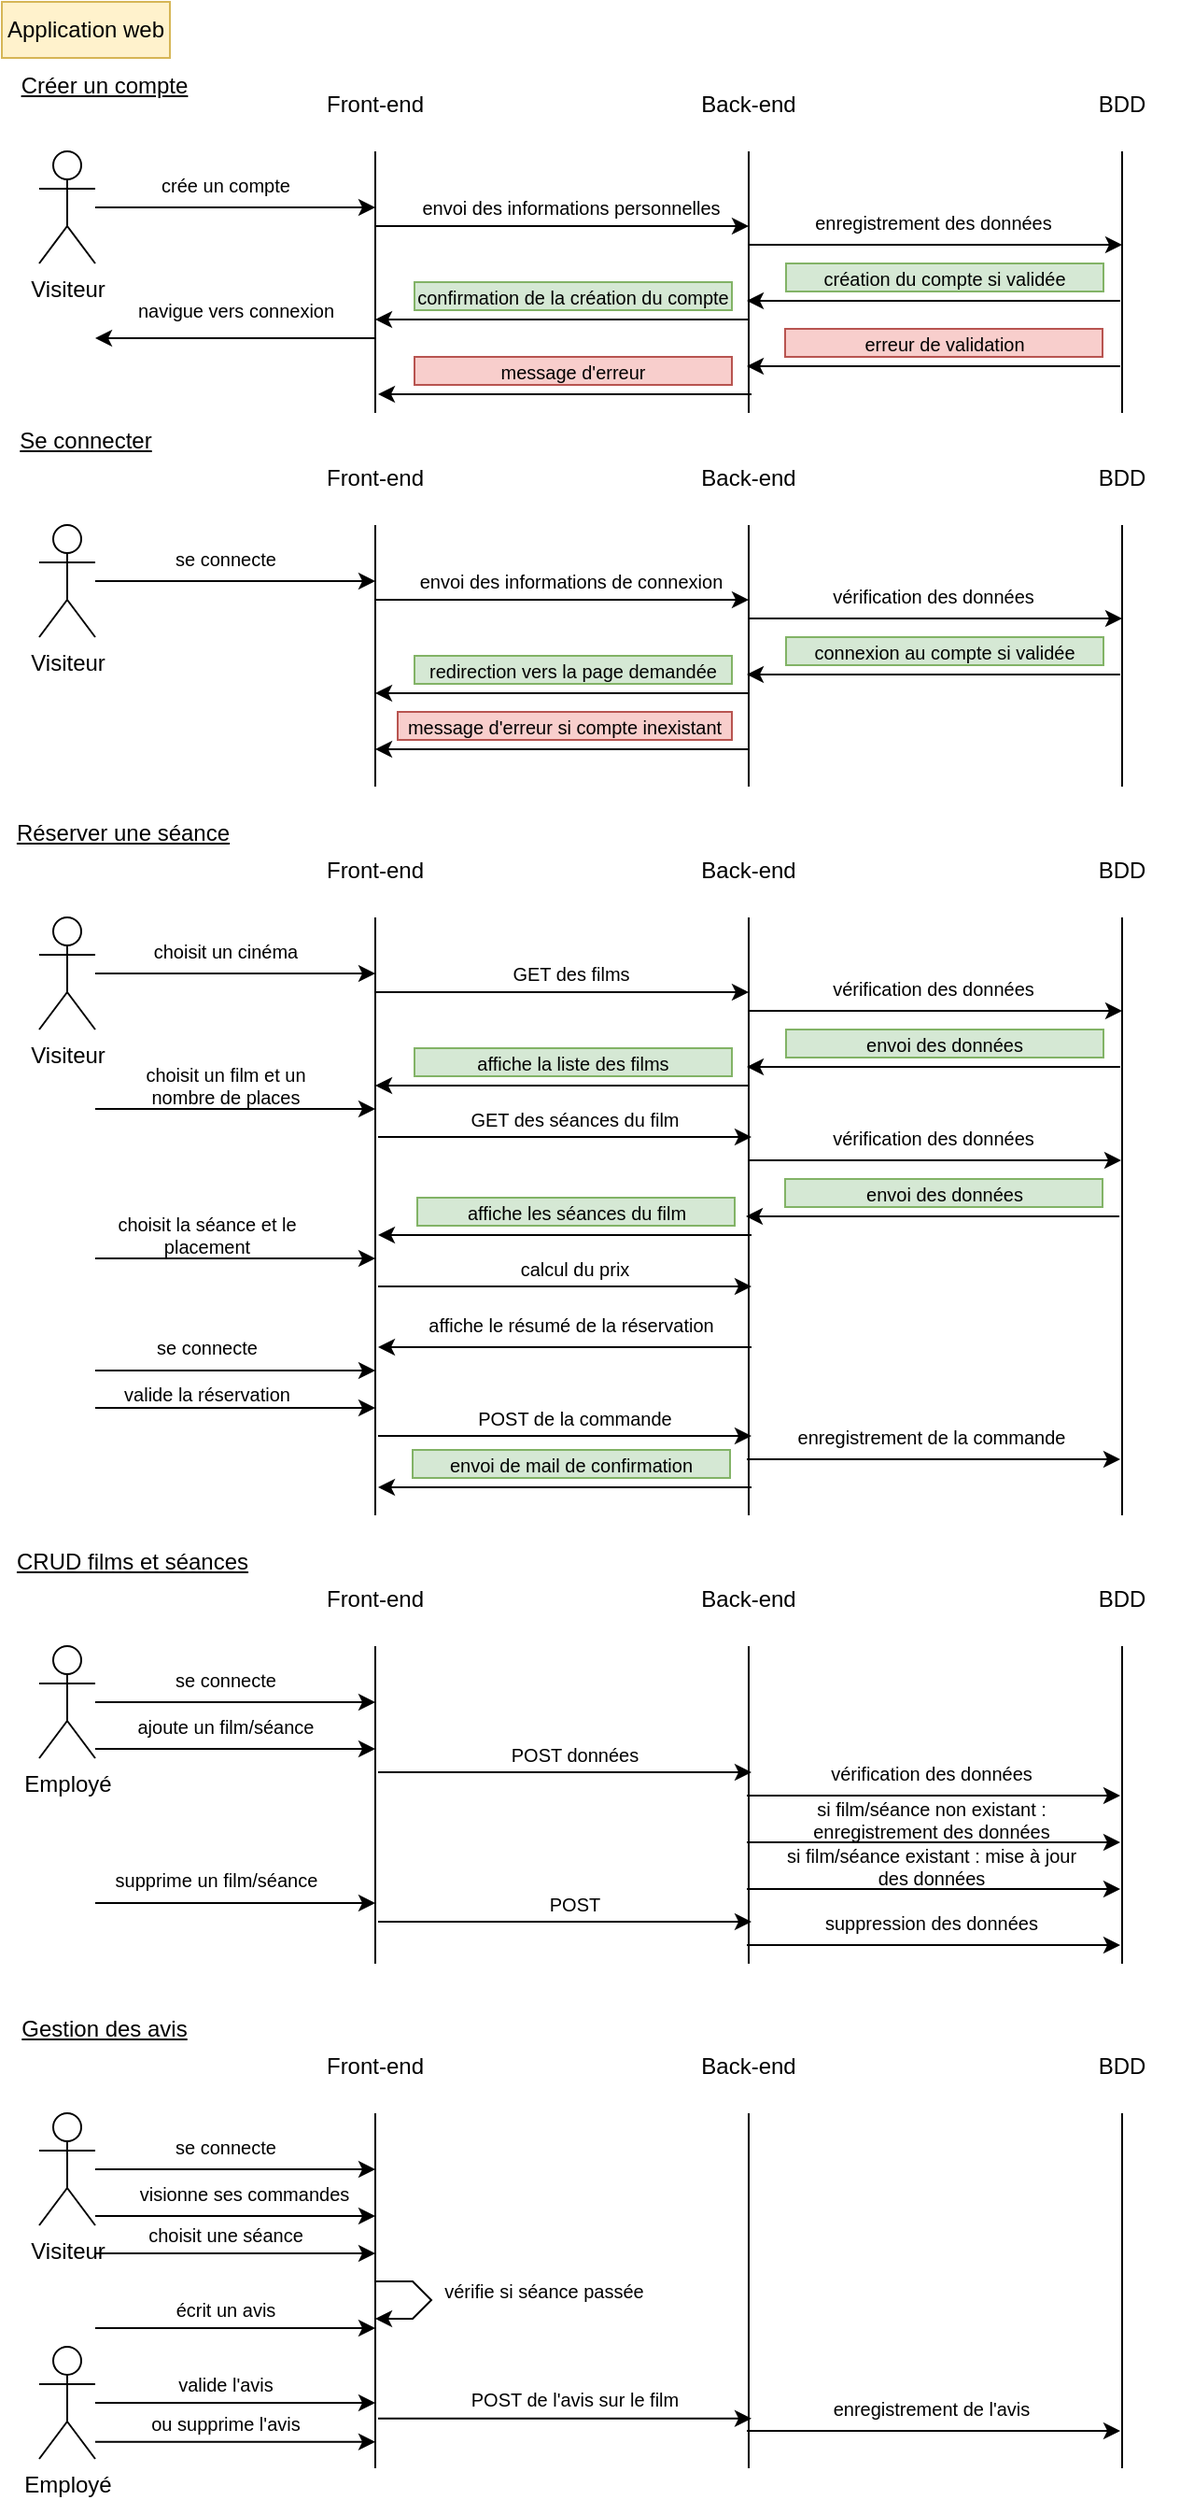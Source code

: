 <mxfile version="26.2.12">
  <diagram name="Page-1" id="bkhj7TyTQltoUjwlAiIB">
    <mxGraphModel dx="948" dy="623" grid="1" gridSize="10" guides="1" tooltips="1" connect="1" arrows="1" fold="1" page="1" pageScale="1" pageWidth="827" pageHeight="1169" math="0" shadow="0">
      <root>
        <mxCell id="0" />
        <mxCell id="1" parent="0" />
        <mxCell id="wifZ-9k00RwjJwxD-yln-15" style="edgeStyle=orthogonalEdgeStyle;rounded=0;orthogonalLoop=1;jettySize=auto;html=1;" parent="1" source="wifZ-9k00RwjJwxD-yln-1" edge="1">
          <mxGeometry relative="1" as="geometry">
            <mxPoint x="200" y="110" as="targetPoint" />
          </mxGeometry>
        </mxCell>
        <mxCell id="wifZ-9k00RwjJwxD-yln-1" value="Visiteur" style="shape=umlActor;verticalLabelPosition=bottom;verticalAlign=top;html=1;outlineConnect=0;" parent="1" vertex="1">
          <mxGeometry x="20" y="80" width="30" height="60" as="geometry" />
        </mxCell>
        <mxCell id="wifZ-9k00RwjJwxD-yln-2" value="Application web" style="text;html=1;align=center;verticalAlign=middle;whiteSpace=wrap;rounded=0;glass=0;shadow=0;fillColor=#fff2cc;strokeColor=#d6b656;" parent="1" vertex="1">
          <mxGeometry width="90" height="30" as="geometry" />
        </mxCell>
        <mxCell id="wifZ-9k00RwjJwxD-yln-5" value="Créer un compte" style="text;html=1;align=center;verticalAlign=middle;whiteSpace=wrap;rounded=0;fontStyle=4" parent="1" vertex="1">
          <mxGeometry y="30" width="110" height="30" as="geometry" />
        </mxCell>
        <mxCell id="wifZ-9k00RwjJwxD-yln-8" value="" style="endArrow=none;html=1;rounded=0;" parent="1" edge="1">
          <mxGeometry width="50" height="50" relative="1" as="geometry">
            <mxPoint x="200" y="220" as="sourcePoint" />
            <mxPoint x="200" y="80" as="targetPoint" />
          </mxGeometry>
        </mxCell>
        <mxCell id="wifZ-9k00RwjJwxD-yln-9" value="" style="endArrow=none;html=1;rounded=0;" parent="1" edge="1">
          <mxGeometry width="50" height="50" relative="1" as="geometry">
            <mxPoint x="400" y="220" as="sourcePoint" />
            <mxPoint x="400" y="80" as="targetPoint" />
          </mxGeometry>
        </mxCell>
        <mxCell id="wifZ-9k00RwjJwxD-yln-10" value="" style="endArrow=none;html=1;rounded=0;" parent="1" edge="1">
          <mxGeometry width="50" height="50" relative="1" as="geometry">
            <mxPoint x="600" y="220" as="sourcePoint" />
            <mxPoint x="600" y="80" as="targetPoint" />
          </mxGeometry>
        </mxCell>
        <mxCell id="wifZ-9k00RwjJwxD-yln-11" value="Front-end" style="text;html=1;align=center;verticalAlign=middle;whiteSpace=wrap;rounded=0;" parent="1" vertex="1">
          <mxGeometry x="170" y="40" width="60" height="30" as="geometry" />
        </mxCell>
        <mxCell id="wifZ-9k00RwjJwxD-yln-12" value="Back-end" style="text;html=1;align=center;verticalAlign=middle;whiteSpace=wrap;rounded=0;" parent="1" vertex="1">
          <mxGeometry x="370" y="40" width="60" height="30" as="geometry" />
        </mxCell>
        <mxCell id="wifZ-9k00RwjJwxD-yln-13" value="BDD" style="text;html=1;align=center;verticalAlign=middle;whiteSpace=wrap;rounded=0;" parent="1" vertex="1">
          <mxGeometry x="570" y="40" width="60" height="30" as="geometry" />
        </mxCell>
        <mxCell id="wifZ-9k00RwjJwxD-yln-16" value="crée un compte" style="text;html=1;align=center;verticalAlign=middle;whiteSpace=wrap;rounded=0;fontSize=10;" parent="1" vertex="1">
          <mxGeometry x="70" y="92.5" width="100" height="10" as="geometry" />
        </mxCell>
        <mxCell id="wifZ-9k00RwjJwxD-yln-17" value="" style="endArrow=classic;html=1;rounded=0;" parent="1" edge="1">
          <mxGeometry width="50" height="50" relative="1" as="geometry">
            <mxPoint x="200" y="120" as="sourcePoint" />
            <mxPoint x="400" y="120" as="targetPoint" />
          </mxGeometry>
        </mxCell>
        <mxCell id="wifZ-9k00RwjJwxD-yln-18" value="envoi des informations personnelles" style="text;html=1;align=center;verticalAlign=middle;whiteSpace=wrap;rounded=0;fontSize=10;" parent="1" vertex="1">
          <mxGeometry x="220" y="102.5" width="170" height="15" as="geometry" />
        </mxCell>
        <mxCell id="wifZ-9k00RwjJwxD-yln-20" value="" style="endArrow=classic;html=1;rounded=0;" parent="1" edge="1">
          <mxGeometry width="50" height="50" relative="1" as="geometry">
            <mxPoint x="400" y="130" as="sourcePoint" />
            <mxPoint x="600" y="130" as="targetPoint" />
          </mxGeometry>
        </mxCell>
        <mxCell id="wifZ-9k00RwjJwxD-yln-21" value="enregistrement des données" style="text;html=1;align=center;verticalAlign=middle;whiteSpace=wrap;rounded=0;fontSize=10;" parent="1" vertex="1">
          <mxGeometry x="414" y="110" width="170" height="15" as="geometry" />
        </mxCell>
        <mxCell id="wifZ-9k00RwjJwxD-yln-22" value="création du compte si validée" style="text;html=1;align=center;verticalAlign=middle;whiteSpace=wrap;rounded=0;fontSize=10;fillColor=#d5e8d4;strokeColor=#82b366;" parent="1" vertex="1">
          <mxGeometry x="420" y="140" width="170" height="15" as="geometry" />
        </mxCell>
        <mxCell id="wifZ-9k00RwjJwxD-yln-23" value="" style="endArrow=classic;html=1;rounded=0;" parent="1" edge="1">
          <mxGeometry width="50" height="50" relative="1" as="geometry">
            <mxPoint x="599" y="160" as="sourcePoint" />
            <mxPoint x="399" y="160" as="targetPoint" />
          </mxGeometry>
        </mxCell>
        <mxCell id="wifZ-9k00RwjJwxD-yln-25" value="confirmation de la création du compte" style="text;html=1;align=center;verticalAlign=middle;whiteSpace=wrap;rounded=0;fontSize=10;fillColor=#d5e8d4;strokeColor=#82b366;" parent="1" vertex="1">
          <mxGeometry x="221" y="150" width="170" height="15" as="geometry" />
        </mxCell>
        <mxCell id="wifZ-9k00RwjJwxD-yln-26" value="" style="endArrow=classic;html=1;rounded=0;" parent="1" edge="1">
          <mxGeometry width="50" height="50" relative="1" as="geometry">
            <mxPoint x="400" y="170" as="sourcePoint" />
            <mxPoint x="200" y="170" as="targetPoint" />
          </mxGeometry>
        </mxCell>
        <mxCell id="wifZ-9k00RwjJwxD-yln-27" value="message d&#39;erreur" style="text;html=1;align=center;verticalAlign=middle;whiteSpace=wrap;rounded=0;fontSize=10;fillColor=#f8cecc;strokeColor=#b85450;" parent="1" vertex="1">
          <mxGeometry x="221" y="190" width="170" height="15" as="geometry" />
        </mxCell>
        <mxCell id="wifZ-9k00RwjJwxD-yln-28" value="" style="endArrow=classic;html=1;rounded=0;" parent="1" edge="1">
          <mxGeometry width="50" height="50" relative="1" as="geometry">
            <mxPoint x="401.5" y="210" as="sourcePoint" />
            <mxPoint x="201.5" y="210" as="targetPoint" />
          </mxGeometry>
        </mxCell>
        <mxCell id="wifZ-9k00RwjJwxD-yln-29" value="Se connecter" style="text;html=1;align=center;verticalAlign=middle;whiteSpace=wrap;rounded=0;fontStyle=4" parent="1" vertex="1">
          <mxGeometry y="220" width="90" height="30" as="geometry" />
        </mxCell>
        <mxCell id="wifZ-9k00RwjJwxD-yln-30" style="edgeStyle=orthogonalEdgeStyle;rounded=0;orthogonalLoop=1;jettySize=auto;html=1;" parent="1" source="wifZ-9k00RwjJwxD-yln-31" edge="1">
          <mxGeometry relative="1" as="geometry">
            <mxPoint x="200" y="310" as="targetPoint" />
          </mxGeometry>
        </mxCell>
        <mxCell id="wifZ-9k00RwjJwxD-yln-31" value="Visiteur" style="shape=umlActor;verticalLabelPosition=bottom;verticalAlign=top;html=1;outlineConnect=0;" parent="1" vertex="1">
          <mxGeometry x="20" y="280" width="30" height="60" as="geometry" />
        </mxCell>
        <mxCell id="wifZ-9k00RwjJwxD-yln-32" value="" style="endArrow=none;html=1;rounded=0;" parent="1" edge="1">
          <mxGeometry width="50" height="50" relative="1" as="geometry">
            <mxPoint x="200" y="420" as="sourcePoint" />
            <mxPoint x="200" y="280" as="targetPoint" />
          </mxGeometry>
        </mxCell>
        <mxCell id="wifZ-9k00RwjJwxD-yln-33" value="" style="endArrow=none;html=1;rounded=0;" parent="1" edge="1">
          <mxGeometry width="50" height="50" relative="1" as="geometry">
            <mxPoint x="400" y="420" as="sourcePoint" />
            <mxPoint x="400" y="280" as="targetPoint" />
          </mxGeometry>
        </mxCell>
        <mxCell id="wifZ-9k00RwjJwxD-yln-34" value="" style="endArrow=none;html=1;rounded=0;" parent="1" edge="1">
          <mxGeometry width="50" height="50" relative="1" as="geometry">
            <mxPoint x="600" y="420" as="sourcePoint" />
            <mxPoint x="600" y="280" as="targetPoint" />
          </mxGeometry>
        </mxCell>
        <mxCell id="wifZ-9k00RwjJwxD-yln-35" value="Front-end" style="text;html=1;align=center;verticalAlign=middle;whiteSpace=wrap;rounded=0;" parent="1" vertex="1">
          <mxGeometry x="170" y="240" width="60" height="30" as="geometry" />
        </mxCell>
        <mxCell id="wifZ-9k00RwjJwxD-yln-36" value="Back-end" style="text;html=1;align=center;verticalAlign=middle;whiteSpace=wrap;rounded=0;" parent="1" vertex="1">
          <mxGeometry x="370" y="240" width="60" height="30" as="geometry" />
        </mxCell>
        <mxCell id="wifZ-9k00RwjJwxD-yln-37" value="BDD" style="text;html=1;align=center;verticalAlign=middle;whiteSpace=wrap;rounded=0;" parent="1" vertex="1">
          <mxGeometry x="570" y="240" width="60" height="30" as="geometry" />
        </mxCell>
        <mxCell id="wifZ-9k00RwjJwxD-yln-38" value="se connecte" style="text;html=1;align=center;verticalAlign=middle;whiteSpace=wrap;rounded=0;fontSize=10;" parent="1" vertex="1">
          <mxGeometry x="70" y="292.5" width="100" height="10" as="geometry" />
        </mxCell>
        <mxCell id="wifZ-9k00RwjJwxD-yln-39" value="" style="endArrow=classic;html=1;rounded=0;" parent="1" edge="1">
          <mxGeometry width="50" height="50" relative="1" as="geometry">
            <mxPoint x="200" y="320" as="sourcePoint" />
            <mxPoint x="400" y="320" as="targetPoint" />
          </mxGeometry>
        </mxCell>
        <mxCell id="wifZ-9k00RwjJwxD-yln-40" value="envoi des informations de connexion" style="text;html=1;align=center;verticalAlign=middle;whiteSpace=wrap;rounded=0;fontSize=10;" parent="1" vertex="1">
          <mxGeometry x="220" y="302.5" width="170" height="15" as="geometry" />
        </mxCell>
        <mxCell id="wifZ-9k00RwjJwxD-yln-41" value="" style="endArrow=classic;html=1;rounded=0;" parent="1" edge="1">
          <mxGeometry width="50" height="50" relative="1" as="geometry">
            <mxPoint x="400" y="330" as="sourcePoint" />
            <mxPoint x="600" y="330" as="targetPoint" />
          </mxGeometry>
        </mxCell>
        <mxCell id="wifZ-9k00RwjJwxD-yln-42" value="vérification des données" style="text;html=1;align=center;verticalAlign=middle;whiteSpace=wrap;rounded=0;fontSize=10;" parent="1" vertex="1">
          <mxGeometry x="414" y="310" width="170" height="15" as="geometry" />
        </mxCell>
        <mxCell id="wifZ-9k00RwjJwxD-yln-43" value="connexion au compte si validée" style="text;html=1;align=center;verticalAlign=middle;whiteSpace=wrap;rounded=0;fontSize=10;fillColor=#d5e8d4;strokeColor=#82b366;" parent="1" vertex="1">
          <mxGeometry x="420" y="340" width="170" height="15" as="geometry" />
        </mxCell>
        <mxCell id="wifZ-9k00RwjJwxD-yln-44" value="" style="endArrow=classic;html=1;rounded=0;" parent="1" edge="1">
          <mxGeometry width="50" height="50" relative="1" as="geometry">
            <mxPoint x="599" y="360" as="sourcePoint" />
            <mxPoint x="399" y="360" as="targetPoint" />
          </mxGeometry>
        </mxCell>
        <mxCell id="wifZ-9k00RwjJwxD-yln-45" value="redirection vers la page demandée" style="text;html=1;align=center;verticalAlign=middle;whiteSpace=wrap;rounded=0;fontSize=10;fillColor=#d5e8d4;strokeColor=#82b366;" parent="1" vertex="1">
          <mxGeometry x="221" y="350" width="170" height="15" as="geometry" />
        </mxCell>
        <mxCell id="wifZ-9k00RwjJwxD-yln-46" value="" style="endArrow=classic;html=1;rounded=0;" parent="1" edge="1">
          <mxGeometry width="50" height="50" relative="1" as="geometry">
            <mxPoint x="400" y="370" as="sourcePoint" />
            <mxPoint x="200" y="370" as="targetPoint" />
          </mxGeometry>
        </mxCell>
        <mxCell id="wifZ-9k00RwjJwxD-yln-47" value="message d&#39;erreur si compte inexistant" style="text;html=1;align=center;verticalAlign=middle;whiteSpace=wrap;rounded=0;fontSize=10;fillColor=#f8cecc;strokeColor=#b85450;" parent="1" vertex="1">
          <mxGeometry x="212" y="380" width="179" height="15" as="geometry" />
        </mxCell>
        <mxCell id="wifZ-9k00RwjJwxD-yln-48" value="" style="endArrow=classic;html=1;rounded=0;" parent="1" edge="1">
          <mxGeometry width="50" height="50" relative="1" as="geometry">
            <mxPoint x="400" y="400" as="sourcePoint" />
            <mxPoint x="200" y="400" as="targetPoint" />
          </mxGeometry>
        </mxCell>
        <mxCell id="wifZ-9k00RwjJwxD-yln-49" value="Réserver une séance" style="text;html=1;align=center;verticalAlign=middle;whiteSpace=wrap;rounded=0;fontStyle=4" parent="1" vertex="1">
          <mxGeometry y="430" width="130" height="30" as="geometry" />
        </mxCell>
        <mxCell id="wifZ-9k00RwjJwxD-yln-50" style="edgeStyle=orthogonalEdgeStyle;rounded=0;orthogonalLoop=1;jettySize=auto;html=1;" parent="1" source="wifZ-9k00RwjJwxD-yln-51" edge="1">
          <mxGeometry relative="1" as="geometry">
            <mxPoint x="200" y="520" as="targetPoint" />
          </mxGeometry>
        </mxCell>
        <mxCell id="wifZ-9k00RwjJwxD-yln-51" value="Visiteur" style="shape=umlActor;verticalLabelPosition=bottom;verticalAlign=top;html=1;outlineConnect=0;" parent="1" vertex="1">
          <mxGeometry x="20" y="490" width="30" height="60" as="geometry" />
        </mxCell>
        <mxCell id="wifZ-9k00RwjJwxD-yln-52" value="" style="endArrow=none;html=1;rounded=0;" parent="1" edge="1">
          <mxGeometry width="50" height="50" relative="1" as="geometry">
            <mxPoint x="200" y="810" as="sourcePoint" />
            <mxPoint x="200" y="490" as="targetPoint" />
          </mxGeometry>
        </mxCell>
        <mxCell id="wifZ-9k00RwjJwxD-yln-53" value="" style="endArrow=none;html=1;rounded=0;" parent="1" edge="1">
          <mxGeometry width="50" height="50" relative="1" as="geometry">
            <mxPoint x="400" y="810" as="sourcePoint" />
            <mxPoint x="400" y="490" as="targetPoint" />
          </mxGeometry>
        </mxCell>
        <mxCell id="wifZ-9k00RwjJwxD-yln-54" value="" style="endArrow=none;html=1;rounded=0;" parent="1" edge="1">
          <mxGeometry width="50" height="50" relative="1" as="geometry">
            <mxPoint x="600" y="810" as="sourcePoint" />
            <mxPoint x="600" y="490" as="targetPoint" />
          </mxGeometry>
        </mxCell>
        <mxCell id="wifZ-9k00RwjJwxD-yln-55" value="Front-end" style="text;html=1;align=center;verticalAlign=middle;whiteSpace=wrap;rounded=0;" parent="1" vertex="1">
          <mxGeometry x="170" y="450" width="60" height="30" as="geometry" />
        </mxCell>
        <mxCell id="wifZ-9k00RwjJwxD-yln-56" value="Back-end" style="text;html=1;align=center;verticalAlign=middle;whiteSpace=wrap;rounded=0;" parent="1" vertex="1">
          <mxGeometry x="370" y="450" width="60" height="30" as="geometry" />
        </mxCell>
        <mxCell id="wifZ-9k00RwjJwxD-yln-57" value="BDD" style="text;html=1;align=center;verticalAlign=middle;whiteSpace=wrap;rounded=0;" parent="1" vertex="1">
          <mxGeometry x="570" y="450" width="60" height="30" as="geometry" />
        </mxCell>
        <mxCell id="wifZ-9k00RwjJwxD-yln-58" value="choisit un cinéma" style="text;html=1;align=center;verticalAlign=middle;whiteSpace=wrap;rounded=0;fontSize=10;" parent="1" vertex="1">
          <mxGeometry x="70" y="502.5" width="100" height="10" as="geometry" />
        </mxCell>
        <mxCell id="wifZ-9k00RwjJwxD-yln-59" value="" style="endArrow=classic;html=1;rounded=0;" parent="1" edge="1">
          <mxGeometry width="50" height="50" relative="1" as="geometry">
            <mxPoint x="200" y="530" as="sourcePoint" />
            <mxPoint x="400" y="530" as="targetPoint" />
          </mxGeometry>
        </mxCell>
        <mxCell id="wifZ-9k00RwjJwxD-yln-60" value="GET des films" style="text;html=1;align=center;verticalAlign=middle;whiteSpace=wrap;rounded=0;fontSize=10;" parent="1" vertex="1">
          <mxGeometry x="220" y="512.5" width="170" height="15" as="geometry" />
        </mxCell>
        <mxCell id="wifZ-9k00RwjJwxD-yln-61" value="" style="endArrow=classic;html=1;rounded=0;" parent="1" edge="1">
          <mxGeometry width="50" height="50" relative="1" as="geometry">
            <mxPoint x="400" y="540" as="sourcePoint" />
            <mxPoint x="600" y="540" as="targetPoint" />
          </mxGeometry>
        </mxCell>
        <mxCell id="wifZ-9k00RwjJwxD-yln-62" value="vérification des données" style="text;html=1;align=center;verticalAlign=middle;whiteSpace=wrap;rounded=0;fontSize=10;" parent="1" vertex="1">
          <mxGeometry x="414" y="520" width="170" height="15" as="geometry" />
        </mxCell>
        <mxCell id="wifZ-9k00RwjJwxD-yln-63" value="envoi des données" style="text;html=1;align=center;verticalAlign=middle;whiteSpace=wrap;rounded=0;fontSize=10;fillColor=#d5e8d4;strokeColor=#82b366;" parent="1" vertex="1">
          <mxGeometry x="420" y="550" width="170" height="15" as="geometry" />
        </mxCell>
        <mxCell id="wifZ-9k00RwjJwxD-yln-64" value="" style="endArrow=classic;html=1;rounded=0;" parent="1" edge="1">
          <mxGeometry width="50" height="50" relative="1" as="geometry">
            <mxPoint x="599" y="570" as="sourcePoint" />
            <mxPoint x="399" y="570" as="targetPoint" />
          </mxGeometry>
        </mxCell>
        <mxCell id="wifZ-9k00RwjJwxD-yln-65" value="affiche la liste des films" style="text;html=1;align=center;verticalAlign=middle;whiteSpace=wrap;rounded=0;fontSize=10;fillColor=#d5e8d4;strokeColor=#82b366;" parent="1" vertex="1">
          <mxGeometry x="221" y="560" width="170" height="15" as="geometry" />
        </mxCell>
        <mxCell id="wifZ-9k00RwjJwxD-yln-66" value="" style="endArrow=classic;html=1;rounded=0;" parent="1" edge="1">
          <mxGeometry width="50" height="50" relative="1" as="geometry">
            <mxPoint x="400" y="580" as="sourcePoint" />
            <mxPoint x="200" y="580" as="targetPoint" />
          </mxGeometry>
        </mxCell>
        <mxCell id="wifZ-9k00RwjJwxD-yln-69" style="edgeStyle=orthogonalEdgeStyle;rounded=0;orthogonalLoop=1;jettySize=auto;html=1;" parent="1" edge="1">
          <mxGeometry relative="1" as="geometry">
            <mxPoint x="200" y="592.5" as="targetPoint" />
            <mxPoint x="50" y="592.5" as="sourcePoint" />
          </mxGeometry>
        </mxCell>
        <mxCell id="wifZ-9k00RwjJwxD-yln-70" value="choisit un film et un nombre de places" style="text;html=1;align=center;verticalAlign=middle;whiteSpace=wrap;rounded=0;fontSize=10;" parent="1" vertex="1">
          <mxGeometry x="70" y="575" width="100" height="10" as="geometry" />
        </mxCell>
        <mxCell id="wifZ-9k00RwjJwxD-yln-71" value="" style="endArrow=classic;html=1;rounded=0;" parent="1" edge="1">
          <mxGeometry width="50" height="50" relative="1" as="geometry">
            <mxPoint x="201.5" y="607.5" as="sourcePoint" />
            <mxPoint x="401.5" y="607.5" as="targetPoint" />
          </mxGeometry>
        </mxCell>
        <mxCell id="wifZ-9k00RwjJwxD-yln-72" value="GET des séances du film" style="text;html=1;align=center;verticalAlign=middle;whiteSpace=wrap;rounded=0;fontSize=10;" parent="1" vertex="1">
          <mxGeometry x="221.5" y="590" width="170" height="15" as="geometry" />
        </mxCell>
        <mxCell id="wifZ-9k00RwjJwxD-yln-73" value="" style="endArrow=classic;html=1;rounded=0;" parent="1" edge="1">
          <mxGeometry width="50" height="50" relative="1" as="geometry">
            <mxPoint x="399.5" y="620" as="sourcePoint" />
            <mxPoint x="599.5" y="620" as="targetPoint" />
          </mxGeometry>
        </mxCell>
        <mxCell id="wifZ-9k00RwjJwxD-yln-74" value="vérification des données" style="text;html=1;align=center;verticalAlign=middle;whiteSpace=wrap;rounded=0;fontSize=10;" parent="1" vertex="1">
          <mxGeometry x="413.5" y="600" width="170" height="15" as="geometry" />
        </mxCell>
        <mxCell id="wifZ-9k00RwjJwxD-yln-75" value="envoi des données" style="text;html=1;align=center;verticalAlign=middle;whiteSpace=wrap;rounded=0;fontSize=10;fillColor=#d5e8d4;strokeColor=#82b366;" parent="1" vertex="1">
          <mxGeometry x="419.5" y="630" width="170" height="15" as="geometry" />
        </mxCell>
        <mxCell id="wifZ-9k00RwjJwxD-yln-76" value="" style="endArrow=classic;html=1;rounded=0;" parent="1" edge="1">
          <mxGeometry width="50" height="50" relative="1" as="geometry">
            <mxPoint x="598.5" y="650" as="sourcePoint" />
            <mxPoint x="398.5" y="650" as="targetPoint" />
          </mxGeometry>
        </mxCell>
        <mxCell id="wifZ-9k00RwjJwxD-yln-80" value="affiche les séances du film" style="text;html=1;align=center;verticalAlign=middle;whiteSpace=wrap;rounded=0;fontSize=10;fillColor=#d5e8d4;strokeColor=#82b366;" parent="1" vertex="1">
          <mxGeometry x="222.5" y="640" width="170" height="15" as="geometry" />
        </mxCell>
        <mxCell id="wifZ-9k00RwjJwxD-yln-81" value="" style="endArrow=classic;html=1;rounded=0;" parent="1" edge="1">
          <mxGeometry width="50" height="50" relative="1" as="geometry">
            <mxPoint x="401.5" y="660" as="sourcePoint" />
            <mxPoint x="201.5" y="660" as="targetPoint" />
          </mxGeometry>
        </mxCell>
        <mxCell id="wifZ-9k00RwjJwxD-yln-82" style="edgeStyle=orthogonalEdgeStyle;rounded=0;orthogonalLoop=1;jettySize=auto;html=1;" parent="1" edge="1">
          <mxGeometry relative="1" as="geometry">
            <mxPoint x="200" y="672.5" as="targetPoint" />
            <mxPoint x="50" y="672.5" as="sourcePoint" />
          </mxGeometry>
        </mxCell>
        <mxCell id="wifZ-9k00RwjJwxD-yln-83" value="choisit la séance et le placement" style="text;html=1;align=center;verticalAlign=middle;whiteSpace=wrap;rounded=0;fontSize=10;" parent="1" vertex="1">
          <mxGeometry x="60" y="655" width="100" height="10" as="geometry" />
        </mxCell>
        <mxCell id="wifZ-9k00RwjJwxD-yln-85" value="" style="endArrow=classic;html=1;rounded=0;" parent="1" edge="1">
          <mxGeometry width="50" height="50" relative="1" as="geometry">
            <mxPoint x="201.5" y="687.5" as="sourcePoint" />
            <mxPoint x="401.5" y="687.5" as="targetPoint" />
          </mxGeometry>
        </mxCell>
        <mxCell id="wifZ-9k00RwjJwxD-yln-86" value="calcul du prix" style="text;html=1;align=center;verticalAlign=middle;whiteSpace=wrap;rounded=0;fontSize=10;" parent="1" vertex="1">
          <mxGeometry x="221.5" y="670" width="170" height="15" as="geometry" />
        </mxCell>
        <mxCell id="wifZ-9k00RwjJwxD-yln-87" value="" style="endArrow=classic;html=1;rounded=0;" parent="1" edge="1">
          <mxGeometry width="50" height="50" relative="1" as="geometry">
            <mxPoint x="401.5" y="720" as="sourcePoint" />
            <mxPoint x="201.5" y="720" as="targetPoint" />
          </mxGeometry>
        </mxCell>
        <mxCell id="wifZ-9k00RwjJwxD-yln-88" value="affiche le résumé de la réservation" style="text;html=1;align=center;verticalAlign=middle;whiteSpace=wrap;rounded=0;fontSize=10;" parent="1" vertex="1">
          <mxGeometry x="220" y="700" width="170" height="15" as="geometry" />
        </mxCell>
        <mxCell id="wifZ-9k00RwjJwxD-yln-89" style="edgeStyle=orthogonalEdgeStyle;rounded=0;orthogonalLoop=1;jettySize=auto;html=1;" parent="1" edge="1">
          <mxGeometry relative="1" as="geometry">
            <mxPoint x="200" y="732.5" as="targetPoint" />
            <mxPoint x="50" y="732.5" as="sourcePoint" />
          </mxGeometry>
        </mxCell>
        <mxCell id="wifZ-9k00RwjJwxD-yln-90" value="se connecte" style="text;html=1;align=center;verticalAlign=middle;whiteSpace=wrap;rounded=0;fontSize=10;" parent="1" vertex="1">
          <mxGeometry x="60" y="715" width="100" height="10" as="geometry" />
        </mxCell>
        <mxCell id="wifZ-9k00RwjJwxD-yln-94" style="edgeStyle=orthogonalEdgeStyle;rounded=0;orthogonalLoop=1;jettySize=auto;html=1;" parent="1" edge="1">
          <mxGeometry relative="1" as="geometry">
            <mxPoint x="200" y="752.5" as="targetPoint" />
            <mxPoint x="50" y="752.5" as="sourcePoint" />
          </mxGeometry>
        </mxCell>
        <mxCell id="wifZ-9k00RwjJwxD-yln-95" value="valide la réservation" style="text;html=1;align=center;verticalAlign=middle;whiteSpace=wrap;rounded=0;fontSize=10;" parent="1" vertex="1">
          <mxGeometry x="60" y="740" width="100" height="10" as="geometry" />
        </mxCell>
        <mxCell id="wifZ-9k00RwjJwxD-yln-97" value="" style="endArrow=classic;html=1;rounded=0;" parent="1" edge="1">
          <mxGeometry width="50" height="50" relative="1" as="geometry">
            <mxPoint x="201.5" y="767.5" as="sourcePoint" />
            <mxPoint x="401.5" y="767.5" as="targetPoint" />
          </mxGeometry>
        </mxCell>
        <mxCell id="wifZ-9k00RwjJwxD-yln-98" value="POST de la commande" style="text;html=1;align=center;verticalAlign=middle;whiteSpace=wrap;rounded=0;fontSize=10;" parent="1" vertex="1">
          <mxGeometry x="221.5" y="750" width="170" height="15" as="geometry" />
        </mxCell>
        <mxCell id="wifZ-9k00RwjJwxD-yln-99" value="" style="endArrow=classic;html=1;rounded=0;" parent="1" edge="1">
          <mxGeometry width="50" height="50" relative="1" as="geometry">
            <mxPoint x="399" y="780" as="sourcePoint" />
            <mxPoint x="599" y="780" as="targetPoint" />
          </mxGeometry>
        </mxCell>
        <mxCell id="wifZ-9k00RwjJwxD-yln-100" value="enregistrement de la commande" style="text;html=1;align=center;verticalAlign=middle;whiteSpace=wrap;rounded=0;fontSize=10;" parent="1" vertex="1">
          <mxGeometry x="413" y="760" width="170" height="15" as="geometry" />
        </mxCell>
        <mxCell id="wifZ-9k00RwjJwxD-yln-103" value="" style="endArrow=classic;html=1;rounded=0;" parent="1" edge="1">
          <mxGeometry width="50" height="50" relative="1" as="geometry">
            <mxPoint x="401.5" y="795" as="sourcePoint" />
            <mxPoint x="201.5" y="795" as="targetPoint" />
          </mxGeometry>
        </mxCell>
        <mxCell id="wifZ-9k00RwjJwxD-yln-104" value="envoi de mail de confirmation" style="text;html=1;align=center;verticalAlign=middle;whiteSpace=wrap;rounded=0;fontSize=10;fillColor=#d5e8d4;strokeColor=#82b366;" parent="1" vertex="1">
          <mxGeometry x="220" y="775" width="170" height="15" as="geometry" />
        </mxCell>
        <mxCell id="nucLkDcXrnHL7K70imRz-1" value="CRUD films et séances" style="text;html=1;align=center;verticalAlign=middle;whiteSpace=wrap;rounded=0;fontStyle=4" parent="1" vertex="1">
          <mxGeometry y="820" width="140" height="30" as="geometry" />
        </mxCell>
        <mxCell id="nucLkDcXrnHL7K70imRz-2" style="edgeStyle=orthogonalEdgeStyle;rounded=0;orthogonalLoop=1;jettySize=auto;html=1;" parent="1" source="nucLkDcXrnHL7K70imRz-3" edge="1">
          <mxGeometry relative="1" as="geometry">
            <mxPoint x="200" y="910" as="targetPoint" />
          </mxGeometry>
        </mxCell>
        <mxCell id="nucLkDcXrnHL7K70imRz-3" value="Employé" style="shape=umlActor;verticalLabelPosition=bottom;verticalAlign=top;html=1;outlineConnect=0;" parent="1" vertex="1">
          <mxGeometry x="20" y="880" width="30" height="60" as="geometry" />
        </mxCell>
        <mxCell id="nucLkDcXrnHL7K70imRz-4" value="" style="endArrow=none;html=1;rounded=0;" parent="1" edge="1">
          <mxGeometry width="50" height="50" relative="1" as="geometry">
            <mxPoint x="200" y="1050" as="sourcePoint" />
            <mxPoint x="200" y="880" as="targetPoint" />
          </mxGeometry>
        </mxCell>
        <mxCell id="nucLkDcXrnHL7K70imRz-5" value="" style="endArrow=none;html=1;rounded=0;" parent="1" edge="1">
          <mxGeometry width="50" height="50" relative="1" as="geometry">
            <mxPoint x="400" y="1050" as="sourcePoint" />
            <mxPoint x="400" y="880" as="targetPoint" />
          </mxGeometry>
        </mxCell>
        <mxCell id="nucLkDcXrnHL7K70imRz-6" value="" style="endArrow=none;html=1;rounded=0;" parent="1" edge="1">
          <mxGeometry width="50" height="50" relative="1" as="geometry">
            <mxPoint x="600" y="1050" as="sourcePoint" />
            <mxPoint x="600" y="880" as="targetPoint" />
          </mxGeometry>
        </mxCell>
        <mxCell id="nucLkDcXrnHL7K70imRz-7" value="Front-end" style="text;html=1;align=center;verticalAlign=middle;whiteSpace=wrap;rounded=0;" parent="1" vertex="1">
          <mxGeometry x="170" y="840" width="60" height="30" as="geometry" />
        </mxCell>
        <mxCell id="nucLkDcXrnHL7K70imRz-8" value="Back-end" style="text;html=1;align=center;verticalAlign=middle;whiteSpace=wrap;rounded=0;" parent="1" vertex="1">
          <mxGeometry x="370" y="840" width="60" height="30" as="geometry" />
        </mxCell>
        <mxCell id="nucLkDcXrnHL7K70imRz-9" value="BDD" style="text;html=1;align=center;verticalAlign=middle;whiteSpace=wrap;rounded=0;" parent="1" vertex="1">
          <mxGeometry x="570" y="840" width="60" height="30" as="geometry" />
        </mxCell>
        <mxCell id="nucLkDcXrnHL7K70imRz-10" value="se connecte" style="text;html=1;align=center;verticalAlign=middle;whiteSpace=wrap;rounded=0;fontSize=10;" parent="1" vertex="1">
          <mxGeometry x="70" y="892.5" width="100" height="10" as="geometry" />
        </mxCell>
        <mxCell id="nucLkDcXrnHL7K70imRz-11" value="" style="endArrow=classic;html=1;rounded=0;" parent="1" edge="1">
          <mxGeometry width="50" height="50" relative="1" as="geometry">
            <mxPoint x="201.5" y="947.5" as="sourcePoint" />
            <mxPoint x="401.5" y="947.5" as="targetPoint" />
          </mxGeometry>
        </mxCell>
        <mxCell id="nucLkDcXrnHL7K70imRz-12" value="POST données" style="text;html=1;align=center;verticalAlign=middle;whiteSpace=wrap;rounded=0;fontSize=10;" parent="1" vertex="1">
          <mxGeometry x="221.5" y="930" width="170" height="15" as="geometry" />
        </mxCell>
        <mxCell id="nucLkDcXrnHL7K70imRz-13" value="" style="endArrow=classic;html=1;rounded=0;" parent="1" edge="1">
          <mxGeometry width="50" height="50" relative="1" as="geometry">
            <mxPoint x="399" y="960" as="sourcePoint" />
            <mxPoint x="599" y="960" as="targetPoint" />
          </mxGeometry>
        </mxCell>
        <mxCell id="nucLkDcXrnHL7K70imRz-14" value="vérification des données" style="text;html=1;align=center;verticalAlign=middle;whiteSpace=wrap;rounded=0;fontSize=10;" parent="1" vertex="1">
          <mxGeometry x="413" y="940" width="170" height="15" as="geometry" />
        </mxCell>
        <mxCell id="nucLkDcXrnHL7K70imRz-19" style="edgeStyle=orthogonalEdgeStyle;rounded=0;orthogonalLoop=1;jettySize=auto;html=1;" parent="1" edge="1">
          <mxGeometry relative="1" as="geometry">
            <mxPoint x="200" y="935" as="targetPoint" />
            <mxPoint x="50" y="935" as="sourcePoint" />
          </mxGeometry>
        </mxCell>
        <mxCell id="nucLkDcXrnHL7K70imRz-20" value="ajoute un film/séance" style="text;html=1;align=center;verticalAlign=middle;whiteSpace=wrap;rounded=0;fontSize=10;" parent="1" vertex="1">
          <mxGeometry x="70" y="917.5" width="100" height="10" as="geometry" />
        </mxCell>
        <mxCell id="nucLkDcXrnHL7K70imRz-23" value="" style="endArrow=classic;html=1;rounded=0;" parent="1" edge="1">
          <mxGeometry width="50" height="50" relative="1" as="geometry">
            <mxPoint x="399" y="1010" as="sourcePoint" />
            <mxPoint x="599" y="1010" as="targetPoint" />
          </mxGeometry>
        </mxCell>
        <mxCell id="nucLkDcXrnHL7K70imRz-24" value="si film/séance existant : mise à jour des données" style="text;html=1;align=center;verticalAlign=middle;whiteSpace=wrap;rounded=0;fontSize=10;" parent="1" vertex="1">
          <mxGeometry x="413" y="990" width="170" height="15" as="geometry" />
        </mxCell>
        <mxCell id="nucLkDcXrnHL7K70imRz-35" style="edgeStyle=orthogonalEdgeStyle;rounded=0;orthogonalLoop=1;jettySize=auto;html=1;" parent="1" edge="1">
          <mxGeometry relative="1" as="geometry">
            <mxPoint x="200" y="1017.5" as="targetPoint" />
            <mxPoint x="50" y="1017.5" as="sourcePoint" />
          </mxGeometry>
        </mxCell>
        <mxCell id="nucLkDcXrnHL7K70imRz-36" value="supprime un film/séance" style="text;html=1;align=center;verticalAlign=middle;whiteSpace=wrap;rounded=0;fontSize=10;" parent="1" vertex="1">
          <mxGeometry x="50" y="1000" width="130" height="10" as="geometry" />
        </mxCell>
        <mxCell id="nucLkDcXrnHL7K70imRz-41" value="" style="endArrow=classic;html=1;rounded=0;" parent="1" edge="1">
          <mxGeometry width="50" height="50" relative="1" as="geometry">
            <mxPoint x="399" y="1040" as="sourcePoint" />
            <mxPoint x="599" y="1040" as="targetPoint" />
          </mxGeometry>
        </mxCell>
        <mxCell id="nucLkDcXrnHL7K70imRz-42" value="suppression des données" style="text;html=1;align=center;verticalAlign=middle;whiteSpace=wrap;rounded=0;fontSize=10;" parent="1" vertex="1">
          <mxGeometry x="413" y="1020" width="170" height="15" as="geometry" />
        </mxCell>
        <mxCell id="nucLkDcXrnHL7K70imRz-51" value="" style="endArrow=classic;html=1;rounded=0;" parent="1" edge="1">
          <mxGeometry width="50" height="50" relative="1" as="geometry">
            <mxPoint x="399" y="985" as="sourcePoint" />
            <mxPoint x="599" y="985" as="targetPoint" />
          </mxGeometry>
        </mxCell>
        <mxCell id="nucLkDcXrnHL7K70imRz-52" value="si film/séance non existant : enregistrement des données" style="text;html=1;align=center;verticalAlign=middle;whiteSpace=wrap;rounded=0;fontSize=10;" parent="1" vertex="1">
          <mxGeometry x="413" y="965" width="170" height="15" as="geometry" />
        </mxCell>
        <mxCell id="nucLkDcXrnHL7K70imRz-53" value="" style="endArrow=classic;html=1;rounded=0;" parent="1" edge="1">
          <mxGeometry width="50" height="50" relative="1" as="geometry">
            <mxPoint x="201.5" y="1027.5" as="sourcePoint" />
            <mxPoint x="401.5" y="1027.5" as="targetPoint" />
          </mxGeometry>
        </mxCell>
        <mxCell id="nucLkDcXrnHL7K70imRz-54" value="POST" style="text;html=1;align=center;verticalAlign=middle;whiteSpace=wrap;rounded=0;fontSize=10;" parent="1" vertex="1">
          <mxGeometry x="221.5" y="1010" width="170" height="15" as="geometry" />
        </mxCell>
        <mxCell id="nucLkDcXrnHL7K70imRz-55" value="Gestion des avis" style="text;html=1;align=center;verticalAlign=middle;whiteSpace=wrap;rounded=0;fontStyle=4" parent="1" vertex="1">
          <mxGeometry y="1070" width="110" height="30" as="geometry" />
        </mxCell>
        <mxCell id="nucLkDcXrnHL7K70imRz-56" style="edgeStyle=orthogonalEdgeStyle;rounded=0;orthogonalLoop=1;jettySize=auto;html=1;" parent="1" source="nucLkDcXrnHL7K70imRz-57" edge="1">
          <mxGeometry relative="1" as="geometry">
            <mxPoint x="200" y="1160" as="targetPoint" />
          </mxGeometry>
        </mxCell>
        <mxCell id="nucLkDcXrnHL7K70imRz-57" value="Visiteur" style="shape=umlActor;verticalLabelPosition=bottom;verticalAlign=top;html=1;outlineConnect=0;" parent="1" vertex="1">
          <mxGeometry x="20" y="1130" width="30" height="60" as="geometry" />
        </mxCell>
        <mxCell id="nucLkDcXrnHL7K70imRz-58" value="" style="endArrow=none;html=1;rounded=0;" parent="1" edge="1">
          <mxGeometry width="50" height="50" relative="1" as="geometry">
            <mxPoint x="200" y="1320" as="sourcePoint" />
            <mxPoint x="200" y="1130" as="targetPoint" />
          </mxGeometry>
        </mxCell>
        <mxCell id="nucLkDcXrnHL7K70imRz-59" value="" style="endArrow=none;html=1;rounded=0;" parent="1" edge="1">
          <mxGeometry width="50" height="50" relative="1" as="geometry">
            <mxPoint x="400" y="1320" as="sourcePoint" />
            <mxPoint x="400" y="1130" as="targetPoint" />
          </mxGeometry>
        </mxCell>
        <mxCell id="nucLkDcXrnHL7K70imRz-60" value="" style="endArrow=none;html=1;rounded=0;" parent="1" edge="1">
          <mxGeometry width="50" height="50" relative="1" as="geometry">
            <mxPoint x="600" y="1320" as="sourcePoint" />
            <mxPoint x="600" y="1130" as="targetPoint" />
          </mxGeometry>
        </mxCell>
        <mxCell id="nucLkDcXrnHL7K70imRz-61" value="Front-end" style="text;html=1;align=center;verticalAlign=middle;whiteSpace=wrap;rounded=0;" parent="1" vertex="1">
          <mxGeometry x="170" y="1090" width="60" height="30" as="geometry" />
        </mxCell>
        <mxCell id="nucLkDcXrnHL7K70imRz-62" value="Back-end" style="text;html=1;align=center;verticalAlign=middle;whiteSpace=wrap;rounded=0;" parent="1" vertex="1">
          <mxGeometry x="370" y="1090" width="60" height="30" as="geometry" />
        </mxCell>
        <mxCell id="nucLkDcXrnHL7K70imRz-63" value="BDD" style="text;html=1;align=center;verticalAlign=middle;whiteSpace=wrap;rounded=0;" parent="1" vertex="1">
          <mxGeometry x="570" y="1090" width="60" height="30" as="geometry" />
        </mxCell>
        <mxCell id="nucLkDcXrnHL7K70imRz-64" value="se connecte" style="text;html=1;align=center;verticalAlign=middle;whiteSpace=wrap;rounded=0;fontSize=10;" parent="1" vertex="1">
          <mxGeometry x="70" y="1142.5" width="100" height="10" as="geometry" />
        </mxCell>
        <mxCell id="nucLkDcXrnHL7K70imRz-69" style="edgeStyle=orthogonalEdgeStyle;rounded=0;orthogonalLoop=1;jettySize=auto;html=1;" parent="1" edge="1">
          <mxGeometry relative="1" as="geometry">
            <mxPoint x="200" y="1185" as="targetPoint" />
            <mxPoint x="50" y="1185" as="sourcePoint" />
          </mxGeometry>
        </mxCell>
        <mxCell id="nucLkDcXrnHL7K70imRz-70" value="visionne ses commandes" style="text;html=1;align=center;verticalAlign=middle;whiteSpace=wrap;rounded=0;fontSize=10;" parent="1" vertex="1">
          <mxGeometry x="70" y="1167.5" width="120" height="10" as="geometry" />
        </mxCell>
        <mxCell id="nucLkDcXrnHL7K70imRz-73" style="edgeStyle=orthogonalEdgeStyle;rounded=0;orthogonalLoop=1;jettySize=auto;html=1;" parent="1" edge="1">
          <mxGeometry relative="1" as="geometry">
            <mxPoint x="200" y="1205" as="targetPoint" />
            <mxPoint x="50" y="1205" as="sourcePoint" />
          </mxGeometry>
        </mxCell>
        <mxCell id="nucLkDcXrnHL7K70imRz-74" value="choisit une séance" style="text;html=1;align=center;verticalAlign=middle;whiteSpace=wrap;rounded=0;fontSize=10;" parent="1" vertex="1">
          <mxGeometry x="55" y="1190" width="130" height="10" as="geometry" />
        </mxCell>
        <mxCell id="nucLkDcXrnHL7K70imRz-75" value="" style="endArrow=classic;html=1;rounded=0;" parent="1" edge="1">
          <mxGeometry width="50" height="50" relative="1" as="geometry">
            <mxPoint x="399" y="1300" as="sourcePoint" />
            <mxPoint x="599" y="1300" as="targetPoint" />
          </mxGeometry>
        </mxCell>
        <mxCell id="nucLkDcXrnHL7K70imRz-76" value="enregistrement de l&#39;avis" style="text;html=1;align=center;verticalAlign=middle;whiteSpace=wrap;rounded=0;fontSize=10;" parent="1" vertex="1">
          <mxGeometry x="413" y="1280" width="170" height="15" as="geometry" />
        </mxCell>
        <mxCell id="nucLkDcXrnHL7K70imRz-79" value="" style="endArrow=classic;html=1;rounded=0;" parent="1" edge="1">
          <mxGeometry width="50" height="50" relative="1" as="geometry">
            <mxPoint x="201.5" y="1293.41" as="sourcePoint" />
            <mxPoint x="401.5" y="1293.41" as="targetPoint" />
          </mxGeometry>
        </mxCell>
        <mxCell id="nucLkDcXrnHL7K70imRz-80" value="POST de l&#39;avis sur le film" style="text;html=1;align=center;verticalAlign=middle;whiteSpace=wrap;rounded=0;fontSize=10;" parent="1" vertex="1">
          <mxGeometry x="221.5" y="1275.91" width="170" height="15" as="geometry" />
        </mxCell>
        <mxCell id="nucLkDcXrnHL7K70imRz-82" value="" style="endArrow=classic;html=1;rounded=0;" parent="1" edge="1">
          <mxGeometry width="50" height="50" relative="1" as="geometry">
            <mxPoint x="200" y="1220" as="sourcePoint" />
            <mxPoint x="200" y="1240" as="targetPoint" />
            <Array as="points">
              <mxPoint x="220" y="1220" />
              <mxPoint x="230" y="1230" />
              <mxPoint x="220" y="1240" />
            </Array>
          </mxGeometry>
        </mxCell>
        <mxCell id="nucLkDcXrnHL7K70imRz-83" value="vérifie si séance passée" style="text;html=1;align=center;verticalAlign=middle;whiteSpace=wrap;rounded=0;fontSize=10;" parent="1" vertex="1">
          <mxGeometry x="230" y="1220" width="121" height="10" as="geometry" />
        </mxCell>
        <mxCell id="nucLkDcXrnHL7K70imRz-84" style="edgeStyle=orthogonalEdgeStyle;rounded=0;orthogonalLoop=1;jettySize=auto;html=1;" parent="1" edge="1">
          <mxGeometry relative="1" as="geometry">
            <mxPoint x="200" y="1245" as="targetPoint" />
            <mxPoint x="50" y="1245" as="sourcePoint" />
          </mxGeometry>
        </mxCell>
        <mxCell id="nucLkDcXrnHL7K70imRz-85" value="écrit un avis" style="text;html=1;align=center;verticalAlign=middle;whiteSpace=wrap;rounded=0;fontSize=10;" parent="1" vertex="1">
          <mxGeometry x="55" y="1230" width="130" height="10" as="geometry" />
        </mxCell>
        <mxCell id="nucLkDcXrnHL7K70imRz-86" value="Employé" style="shape=umlActor;verticalLabelPosition=bottom;verticalAlign=top;html=1;outlineConnect=0;" parent="1" vertex="1">
          <mxGeometry x="20" y="1255" width="30" height="60" as="geometry" />
        </mxCell>
        <mxCell id="nucLkDcXrnHL7K70imRz-88" style="edgeStyle=orthogonalEdgeStyle;rounded=0;orthogonalLoop=1;jettySize=auto;html=1;" parent="1" edge="1">
          <mxGeometry relative="1" as="geometry">
            <mxPoint x="200" y="1285" as="targetPoint" />
            <mxPoint x="50" y="1285" as="sourcePoint" />
          </mxGeometry>
        </mxCell>
        <mxCell id="nucLkDcXrnHL7K70imRz-89" value="valide l&#39;avis" style="text;html=1;align=center;verticalAlign=middle;whiteSpace=wrap;rounded=0;fontSize=10;" parent="1" vertex="1">
          <mxGeometry x="55" y="1270" width="130" height="10" as="geometry" />
        </mxCell>
        <mxCell id="nucLkDcXrnHL7K70imRz-90" style="edgeStyle=orthogonalEdgeStyle;rounded=0;orthogonalLoop=1;jettySize=auto;html=1;" parent="1" edge="1">
          <mxGeometry relative="1" as="geometry">
            <mxPoint x="200" y="1305.91" as="targetPoint" />
            <mxPoint x="50" y="1305.91" as="sourcePoint" />
          </mxGeometry>
        </mxCell>
        <mxCell id="nucLkDcXrnHL7K70imRz-91" value="ou supprime l&#39;avis" style="text;html=1;align=center;verticalAlign=middle;whiteSpace=wrap;rounded=0;fontSize=10;" parent="1" vertex="1">
          <mxGeometry x="55" y="1290.91" width="130" height="10" as="geometry" />
        </mxCell>
        <mxCell id="4GlCzzbNf7jcFsdkg0GC-1" value="" style="endArrow=classic;html=1;rounded=0;" edge="1" parent="1">
          <mxGeometry width="50" height="50" relative="1" as="geometry">
            <mxPoint x="200" y="180" as="sourcePoint" />
            <mxPoint x="50" y="180" as="targetPoint" />
          </mxGeometry>
        </mxCell>
        <mxCell id="4GlCzzbNf7jcFsdkg0GC-3" value="&lt;font style=&quot;font-size: 10px;&quot;&gt;navigue vers connexion&lt;/font&gt;" style="text;html=1;align=center;verticalAlign=middle;resizable=0;points=[];autosize=1;strokeColor=none;fillColor=none;" vertex="1" parent="1">
          <mxGeometry x="60" y="150" width="130" height="30" as="geometry" />
        </mxCell>
        <mxCell id="4GlCzzbNf7jcFsdkg0GC-4" value="erreur de validation" style="text;html=1;align=center;verticalAlign=middle;whiteSpace=wrap;rounded=0;fontSize=10;fillColor=#f8cecc;strokeColor=#b85450;" vertex="1" parent="1">
          <mxGeometry x="419.5" y="175" width="170" height="15" as="geometry" />
        </mxCell>
        <mxCell id="4GlCzzbNf7jcFsdkg0GC-5" value="" style="endArrow=classic;html=1;rounded=0;" edge="1" parent="1">
          <mxGeometry width="50" height="50" relative="1" as="geometry">
            <mxPoint x="599" y="195" as="sourcePoint" />
            <mxPoint x="399" y="195" as="targetPoint" />
          </mxGeometry>
        </mxCell>
      </root>
    </mxGraphModel>
  </diagram>
</mxfile>
